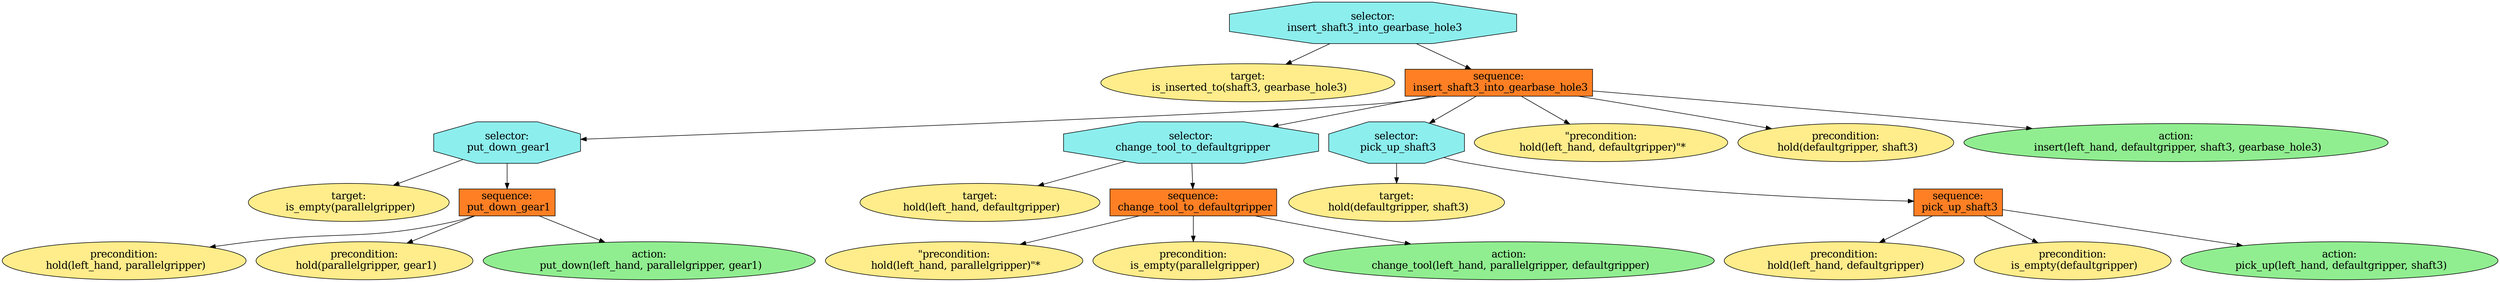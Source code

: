 digraph pastafarianism {
ordering=out;
graph [fontname="times-roman"];
node [fontname="times-roman"];
edge [fontname="times-roman"];
"selector:
 insert_shaft3_into_gearbase_hole3" [fillcolor=darkslategray2, fontcolor=black, fontsize=18, label="selector:
 insert_shaft3_into_gearbase_hole3", shape=octagon, style=filled];
"target:
 is_inserted_to(shaft3, gearbase_hole3)" [fillcolor=lightgoldenrod1, fontcolor=black, fontsize=18, label="target:
 is_inserted_to(shaft3, gearbase_hole3)", shape=ellipse, style=filled];
"selector:
 insert_shaft3_into_gearbase_hole3" -> "target:
 is_inserted_to(shaft3, gearbase_hole3)";
"sequence:
 insert_shaft3_into_gearbase_hole3" [fillcolor=chocolate1, fontcolor=black, fontsize=18, label="sequence:
 insert_shaft3_into_gearbase_hole3", shape=box, style=filled];
"selector:
 insert_shaft3_into_gearbase_hole3" -> "sequence:
 insert_shaft3_into_gearbase_hole3";
"selector:
 put_down_gear1" [fillcolor=darkslategray2, fontcolor=black, fontsize=18, label="selector:
 put_down_gear1", shape=octagon, style=filled];
"sequence:
 insert_shaft3_into_gearbase_hole3" -> "selector:
 put_down_gear1";
"target:
 is_empty(parallelgripper)" [fillcolor=lightgoldenrod1, fontcolor=black, fontsize=18, label="target:
 is_empty(parallelgripper)", shape=ellipse, style=filled];
"selector:
 put_down_gear1" -> "target:
 is_empty(parallelgripper)";
"sequence:
 put_down_gear1" [fillcolor=chocolate1, fontcolor=black, fontsize=18, label="sequence:
 put_down_gear1", shape=box, style=filled];
"selector:
 put_down_gear1" -> "sequence:
 put_down_gear1";
"precondition:
 hold(left_hand, parallelgripper)" [fillcolor=lightgoldenrod1, fontcolor=black, fontsize=18, label="precondition:
 hold(left_hand, parallelgripper)", shape=ellipse, style=filled];
"sequence:
 put_down_gear1" -> "precondition:
 hold(left_hand, parallelgripper)";
"precondition:
 hold(parallelgripper, gear1)" [fillcolor=lightgoldenrod1, fontcolor=black, fontsize=18, label="precondition:
 hold(parallelgripper, gear1)", shape=ellipse, style=filled];
"sequence:
 put_down_gear1" -> "precondition:
 hold(parallelgripper, gear1)";
"action:
 put_down(left_hand, parallelgripper, gear1)" [fillcolor=lightgreen, fontcolor=black, fontsize=18, label="action:
 put_down(left_hand, parallelgripper, gear1)", shape=ellipse, style=filled];
"sequence:
 put_down_gear1" -> "action:
 put_down(left_hand, parallelgripper, gear1)";
"selector:
 change_tool_to_defaultgripper" [fillcolor=darkslategray2, fontcolor=black, fontsize=18, label="selector:
 change_tool_to_defaultgripper", shape=octagon, style=filled];
"sequence:
 insert_shaft3_into_gearbase_hole3" -> "selector:
 change_tool_to_defaultgripper";
"target:
 hold(left_hand, defaultgripper)" [fillcolor=lightgoldenrod1, fontcolor=black, fontsize=18, label="target:
 hold(left_hand, defaultgripper)", shape=ellipse, style=filled];
"selector:
 change_tool_to_defaultgripper" -> "target:
 hold(left_hand, defaultgripper)";
"sequence:
 change_tool_to_defaultgripper" [fillcolor=chocolate1, fontcolor=black, fontsize=18, label="sequence:
 change_tool_to_defaultgripper", shape=box, style=filled];
"selector:
 change_tool_to_defaultgripper" -> "sequence:
 change_tool_to_defaultgripper";
"\"precondition:\n hold(left_hand, parallelgripper)\"*" [fillcolor=lightgoldenrod1, fontcolor=black, fontsize=18, label="\"precondition:\n hold(left_hand, parallelgripper)\"*", shape=ellipse, style=filled];
"sequence:
 change_tool_to_defaultgripper" -> "\"precondition:\n hold(left_hand, parallelgripper)\"*";
"precondition:
 is_empty(parallelgripper)" [fillcolor=lightgoldenrod1, fontcolor=black, fontsize=18, label="precondition:
 is_empty(parallelgripper)", shape=ellipse, style=filled];
"sequence:
 change_tool_to_defaultgripper" -> "precondition:
 is_empty(parallelgripper)";
"action:
 change_tool(left_hand, parallelgripper, defaultgripper)" [fillcolor=lightgreen, fontcolor=black, fontsize=18, label="action:
 change_tool(left_hand, parallelgripper, defaultgripper)", shape=ellipse, style=filled];
"sequence:
 change_tool_to_defaultgripper" -> "action:
 change_tool(left_hand, parallelgripper, defaultgripper)";
"selector:
 pick_up_shaft3" [fillcolor=darkslategray2, fontcolor=black, fontsize=18, label="selector:
 pick_up_shaft3", shape=octagon, style=filled];
"sequence:
 insert_shaft3_into_gearbase_hole3" -> "selector:
 pick_up_shaft3";
"target:
 hold(defaultgripper, shaft3)" [fillcolor=lightgoldenrod1, fontcolor=black, fontsize=18, label="target:
 hold(defaultgripper, shaft3)", shape=ellipse, style=filled];
"selector:
 pick_up_shaft3" -> "target:
 hold(defaultgripper, shaft3)";
"sequence:
 pick_up_shaft3" [fillcolor=chocolate1, fontcolor=black, fontsize=18, label="sequence:
 pick_up_shaft3", shape=box, style=filled];
"selector:
 pick_up_shaft3" -> "sequence:
 pick_up_shaft3";
"precondition:
 hold(left_hand, defaultgripper)" [fillcolor=lightgoldenrod1, fontcolor=black, fontsize=18, label="precondition:
 hold(left_hand, defaultgripper)", shape=ellipse, style=filled];
"sequence:
 pick_up_shaft3" -> "precondition:
 hold(left_hand, defaultgripper)";
"precondition:
 is_empty(defaultgripper)" [fillcolor=lightgoldenrod1, fontcolor=black, fontsize=18, label="precondition:
 is_empty(defaultgripper)", shape=ellipse, style=filled];
"sequence:
 pick_up_shaft3" -> "precondition:
 is_empty(defaultgripper)";
"action:
 pick_up(left_hand, defaultgripper, shaft3)" [fillcolor=lightgreen, fontcolor=black, fontsize=18, label="action:
 pick_up(left_hand, defaultgripper, shaft3)", shape=ellipse, style=filled];
"sequence:
 pick_up_shaft3" -> "action:
 pick_up(left_hand, defaultgripper, shaft3)";
"\"precondition:\n hold(left_hand, defaultgripper)\"*" [fillcolor=lightgoldenrod1, fontcolor=black, fontsize=18, label="\"precondition:\n hold(left_hand, defaultgripper)\"*", shape=ellipse, style=filled];
"sequence:
 insert_shaft3_into_gearbase_hole3" -> "\"precondition:\n hold(left_hand, defaultgripper)\"*";
"precondition:
 hold(defaultgripper, shaft3)" [fillcolor=lightgoldenrod1, fontcolor=black, fontsize=18, label="precondition:
 hold(defaultgripper, shaft3)", shape=ellipse, style=filled];
"sequence:
 insert_shaft3_into_gearbase_hole3" -> "precondition:
 hold(defaultgripper, shaft3)";
"action:
 insert(left_hand, defaultgripper, shaft3, gearbase_hole3)" [fillcolor=lightgreen, fontcolor=black, fontsize=18, label="action:
 insert(left_hand, defaultgripper, shaft3, gearbase_hole3)", shape=ellipse, style=filled];
"sequence:
 insert_shaft3_into_gearbase_hole3" -> "action:
 insert(left_hand, defaultgripper, shaft3, gearbase_hole3)";
}
